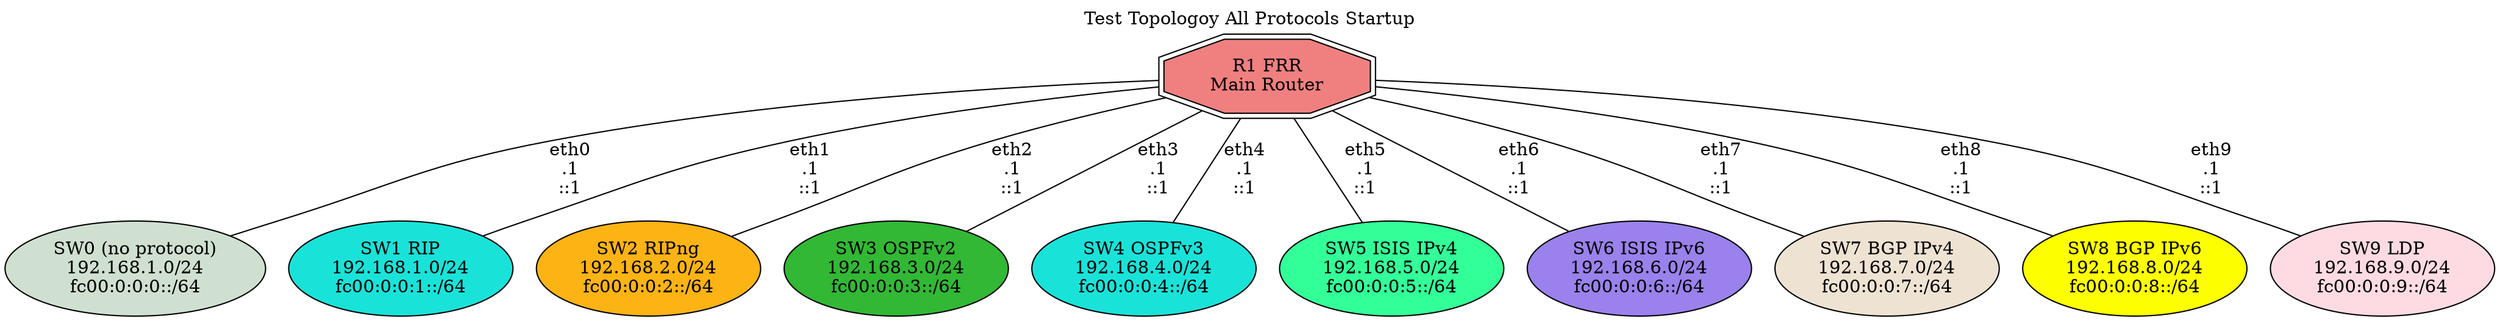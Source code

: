 ## GraphViz file for test_all_protocol_startup
##
## Color coding:
#########################
##  Main FRR: #f08080  red
##  No protocol: #d0e0d0  gray
##  RIP:      #19e3d9  Cyan
##  RIPng:    #fcb314  dark yellow
##  OSPFv2:   #32b835  Green
##  OSPFv3:   #19e3d9  Cyan
##  ISIS IPv4 #33ff99  light green
##  ISIS IPv6 #9a81ec  purple
##  BGP IPv4  #eee3d3  beige
##  BGP IPv6  #fdff00  yellow
##  LDP IPv4  #fedbe2  light pink
##### Colors (see http://www.color-hex.com/)

graph test_all_protocol_startup {

    // title
    labelloc="t";
    label="Test Topologoy All Protocols Startup";

	######################
	# Routers	
	######################

	# Main FRR Router with all protocols
	R1 [shape=doubleoctagon, label="R1 FRR\nMain Router", fillcolor="#f08080", style=filled];
	
	######################
	# Network Lists
	######################

    SW0_STUB    [label="SW0 (no protocol)\n192.168.1.0/24\nfc00:0:0:0::/64", fillcolor="#d0e0d0", style=filled];

    SW1_RIP     [label="SW1 RIP\n192.168.1.0/24\nfc00:0:0:1::/64", fillcolor="#19e3d9", style=filled];
    SW2_RIPNG   [label="SW2 RIPng\n192.168.2.0/24\nfc00:0:0:2::/64", fillcolor="#fcb314", style=filled];
    SW3_OSPF    [label="SW3 OSPFv2\n192.168.3.0/24\nfc00:0:0:3::/64", fillcolor="#32b835", style=filled];
    SW4_OSPFV3  [label="SW4 OSPFv3\n192.168.4.0/24\nfc00:0:0:4::/64", fillcolor="#19e3d9", style=filled];
    SW5_ISIS_V4 [label="SW5 ISIS IPv4\n192.168.5.0/24\nfc00:0:0:5::/64", fillcolor="#33ff99", style=filled];
    SW6_ISIS_V6 [label="SW6 ISIS IPv6\n192.168.6.0/24\nfc00:0:0:6::/64", fillcolor="#9a81ec", style=filled];
    SW7_BGP_V4  [label="SW7 BGP IPv4\n192.168.7.0/24\nfc00:0:0:7::/64", fillcolor="#eee3d3", style=filled];
    SW8_BGP_V6  [label="SW8 BGP IPv6\n192.168.8.0/24\nfc00:0:0:8::/64", fillcolor="#fdff00", style=filled];
    SW9_LDP     [label="SW9 LDP\n192.168.9.0/24\nfc00:0:0:9::/64", fillcolor="#fedbe2", style=filled];

	######################
	# Network Connections
	######################
    R1 -- SW0_STUB    [label = "eth0\n.1\n::1"];
    R1 -- SW1_RIP     [label = "eth1\n.1\n::1"];
    R1 -- SW2_RIPNG   [label = "eth2\n.1\n::1"];
    R1 -- SW3_OSPF    [label = "eth3\n.1\n::1"];
    R1 -- SW4_OSPFV3  [label = "eth4\n.1\n::1"];
    R1 -- SW5_ISIS_V4 [label = "eth5\n.1\n::1"];
    R1 -- SW6_ISIS_V6 [label = "eth6\n.1\n::1"];
    R1 -- SW7_BGP_V4  [label = "eth7\n.1\n::1"];
    R1 -- SW8_BGP_V6  [label = "eth8\n.1\n::1"];
    R1 -- SW9_LDP     [label = "eth9\n.1\n::1"];

}
